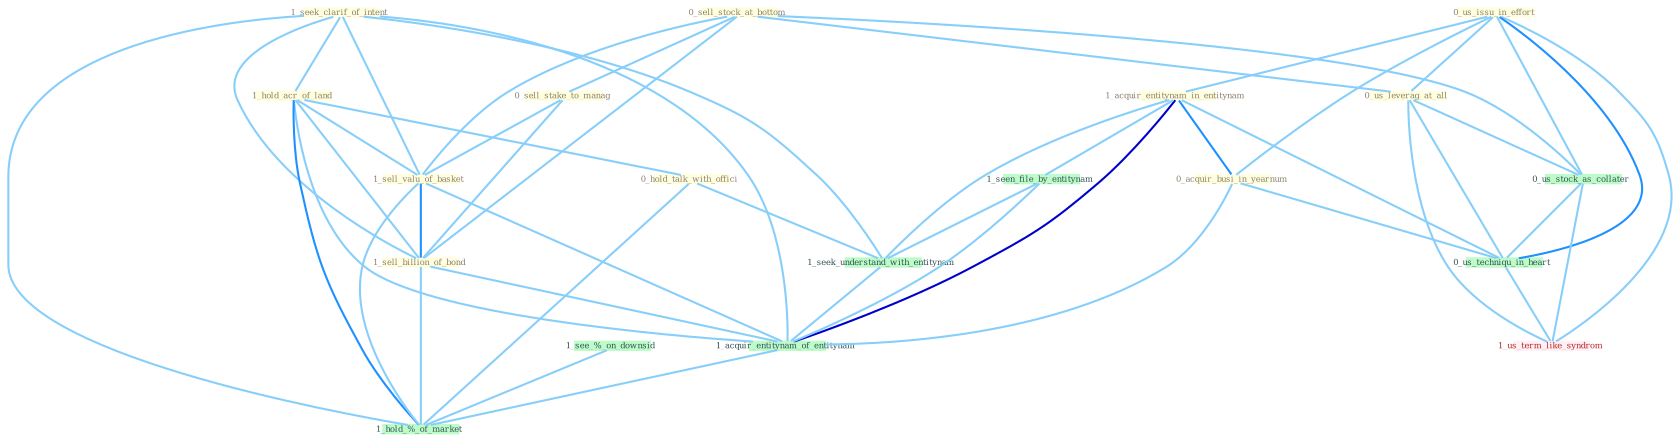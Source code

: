 Graph G{ 
    node
    [shape=polygon,style=filled,width=.5,height=.06,color="#BDFCC9",fixedsize=true,fontsize=4,
    fontcolor="#2f4f4f"];
    {node
    [color="#ffffe0", fontcolor="#8b7d6b"] "1_seek_clarif_of_intent " "0_us_issu_in_effort " "1_hold_acr_of_land " "0_sell_stock_at_bottom " "0_sell_stake_to_manag " "1_acquir_entitynam_in_entitynam " "0_us_leverag_at_all " "0_hold_talk_with_offici " "0_acquir_busi_in_yearnum " "1_sell_valu_of_basket " "1_sell_billion_of_bond "}
{node [color="#fff0f5", fontcolor="#b22222"] "1_us_term_like_syndrom "}
edge [color="#B0E2FF"];

	"1_seek_clarif_of_intent " -- "1_hold_acr_of_land " [w="1", color="#87cefa" ];
	"1_seek_clarif_of_intent " -- "1_sell_valu_of_basket " [w="1", color="#87cefa" ];
	"1_seek_clarif_of_intent " -- "1_sell_billion_of_bond " [w="1", color="#87cefa" ];
	"1_seek_clarif_of_intent " -- "1_seek_understand_with_entitynam " [w="1", color="#87cefa" ];
	"1_seek_clarif_of_intent " -- "1_acquir_entitynam_of_entitynam " [w="1", color="#87cefa" ];
	"1_seek_clarif_of_intent " -- "1_hold_%_of_market " [w="1", color="#87cefa" ];
	"0_us_issu_in_effort " -- "1_acquir_entitynam_in_entitynam " [w="1", color="#87cefa" ];
	"0_us_issu_in_effort " -- "0_us_leverag_at_all " [w="1", color="#87cefa" ];
	"0_us_issu_in_effort " -- "0_acquir_busi_in_yearnum " [w="1", color="#87cefa" ];
	"0_us_issu_in_effort " -- "0_us_stock_as_collater " [w="1", color="#87cefa" ];
	"0_us_issu_in_effort " -- "0_us_techniqu_in_heart " [w="2", color="#1e90ff" , len=0.8];
	"0_us_issu_in_effort " -- "1_us_term_like_syndrom " [w="1", color="#87cefa" ];
	"1_hold_acr_of_land " -- "0_hold_talk_with_offici " [w="1", color="#87cefa" ];
	"1_hold_acr_of_land " -- "1_sell_valu_of_basket " [w="1", color="#87cefa" ];
	"1_hold_acr_of_land " -- "1_sell_billion_of_bond " [w="1", color="#87cefa" ];
	"1_hold_acr_of_land " -- "1_acquir_entitynam_of_entitynam " [w="1", color="#87cefa" ];
	"1_hold_acr_of_land " -- "1_hold_%_of_market " [w="2", color="#1e90ff" , len=0.8];
	"0_sell_stock_at_bottom " -- "0_sell_stake_to_manag " [w="1", color="#87cefa" ];
	"0_sell_stock_at_bottom " -- "0_us_leverag_at_all " [w="1", color="#87cefa" ];
	"0_sell_stock_at_bottom " -- "1_sell_valu_of_basket " [w="1", color="#87cefa" ];
	"0_sell_stock_at_bottom " -- "1_sell_billion_of_bond " [w="1", color="#87cefa" ];
	"0_sell_stock_at_bottom " -- "0_us_stock_as_collater " [w="1", color="#87cefa" ];
	"0_sell_stake_to_manag " -- "1_sell_valu_of_basket " [w="1", color="#87cefa" ];
	"0_sell_stake_to_manag " -- "1_sell_billion_of_bond " [w="1", color="#87cefa" ];
	"1_acquir_entitynam_in_entitynam " -- "0_acquir_busi_in_yearnum " [w="2", color="#1e90ff" , len=0.8];
	"1_acquir_entitynam_in_entitynam " -- "1_seen_file_by_entitynam " [w="1", color="#87cefa" ];
	"1_acquir_entitynam_in_entitynam " -- "1_seek_understand_with_entitynam " [w="1", color="#87cefa" ];
	"1_acquir_entitynam_in_entitynam " -- "1_acquir_entitynam_of_entitynam " [w="3", color="#0000cd" , len=0.6];
	"1_acquir_entitynam_in_entitynam " -- "0_us_techniqu_in_heart " [w="1", color="#87cefa" ];
	"0_us_leverag_at_all " -- "0_us_stock_as_collater " [w="1", color="#87cefa" ];
	"0_us_leverag_at_all " -- "0_us_techniqu_in_heart " [w="1", color="#87cefa" ];
	"0_us_leverag_at_all " -- "1_us_term_like_syndrom " [w="1", color="#87cefa" ];
	"0_hold_talk_with_offici " -- "1_seek_understand_with_entitynam " [w="1", color="#87cefa" ];
	"0_hold_talk_with_offici " -- "1_hold_%_of_market " [w="1", color="#87cefa" ];
	"0_acquir_busi_in_yearnum " -- "1_acquir_entitynam_of_entitynam " [w="1", color="#87cefa" ];
	"0_acquir_busi_in_yearnum " -- "0_us_techniqu_in_heart " [w="1", color="#87cefa" ];
	"1_sell_valu_of_basket " -- "1_sell_billion_of_bond " [w="2", color="#1e90ff" , len=0.8];
	"1_sell_valu_of_basket " -- "1_acquir_entitynam_of_entitynam " [w="1", color="#87cefa" ];
	"1_sell_valu_of_basket " -- "1_hold_%_of_market " [w="1", color="#87cefa" ];
	"1_sell_billion_of_bond " -- "1_acquir_entitynam_of_entitynam " [w="1", color="#87cefa" ];
	"1_sell_billion_of_bond " -- "1_hold_%_of_market " [w="1", color="#87cefa" ];
	"1_seen_file_by_entitynam " -- "1_seek_understand_with_entitynam " [w="1", color="#87cefa" ];
	"1_seen_file_by_entitynam " -- "1_acquir_entitynam_of_entitynam " [w="1", color="#87cefa" ];
	"0_us_stock_as_collater " -- "0_us_techniqu_in_heart " [w="1", color="#87cefa" ];
	"0_us_stock_as_collater " -- "1_us_term_like_syndrom " [w="1", color="#87cefa" ];
	"1_seek_understand_with_entitynam " -- "1_acquir_entitynam_of_entitynam " [w="1", color="#87cefa" ];
	"1_acquir_entitynam_of_entitynam " -- "1_hold_%_of_market " [w="1", color="#87cefa" ];
	"0_us_techniqu_in_heart " -- "1_us_term_like_syndrom " [w="1", color="#87cefa" ];
	"1_see_%_on_downsid " -- "1_hold_%_of_market " [w="1", color="#87cefa" ];
}